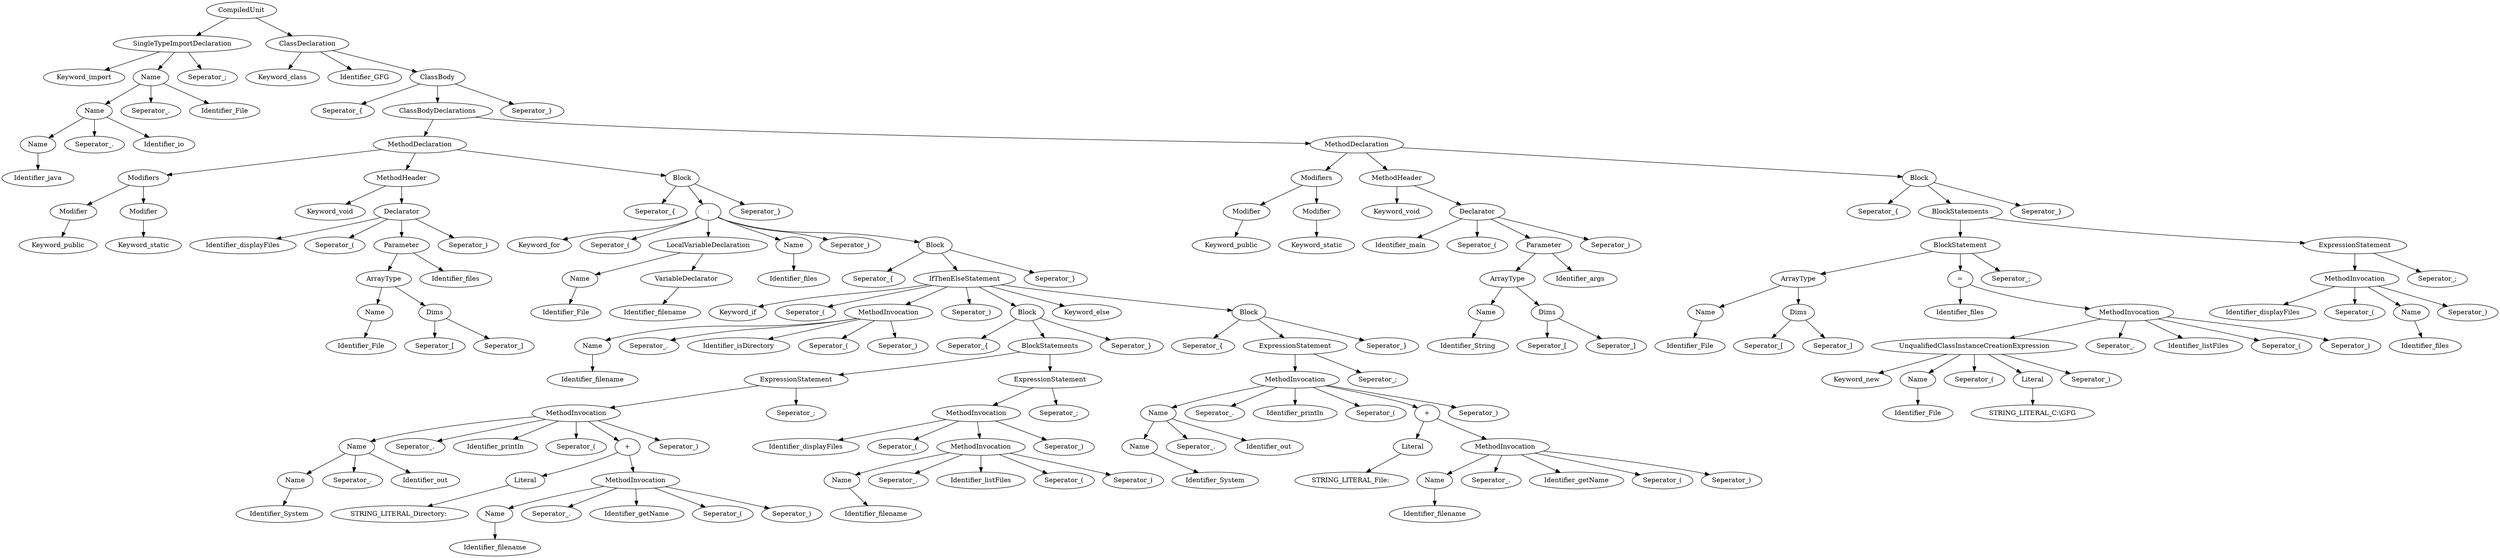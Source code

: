 digraph G{
node[ordering=out]
n1a[label="Identifier_java"]
n1[label="Name"]
n1->n1a
n2b[label="Seperator_."]
n2c[label="Identifier_io"]
n2[label="Name"]
n2->n1
n2->n2b
n2->n2c
n3b[label="Seperator_."]
n3c[label="Identifier_File"]
n3[label="Name"]
n3->n2
n3->n3b
n3->n3c
n4a[label="Keyword_import"]
n4c[label="Seperator_;"]
n4[label="SingleTypeImportDeclaration"]
n4->n4a
n4->n3
n4->n4c
n5a[label="Keyword_public"]
n5[label="Modifier"]
n5->n5a
n6a[label="Keyword_static"]
n6[label="Modifier"]
n6->n6a
n7[label="Modifiers"]
n7->n5
n7->n6
n8a[label="Identifier_File"]
n8[label="Name"]
n8->n8a
n9a[label="Seperator_["]
n9b[label="Seperator_]"]
n9[label="Dims"]
n9->n9a
n9->n9b
n10[label="ArrayType"]
n10->n8
n10->n9
n11b[label="Identifier_files"]
n11[label="Parameter"]
n11->n10
n11->n11b
n12a[label="Identifier_displayFiles"]
n12b[label="Seperator_("]
n12d[label="Seperator_)"]
n12[label="Declarator"]
n12->n12a
n12->n12b
n12->n11
n12->n12d
n13a[label="Keyword_void"]
n13[label="MethodHeader"]
n13->n13a
n13->n12
n14a[label="Identifier_File"]
n14[label="Name"]
n14->n14a
n15a[label="Identifier_filename"]
n15[label="VariableDeclarator"]
n15->n15a
n16[label="LocalVariableDeclaration"]
n16->n14
n16->n15
n17a[label="Identifier_files"]
n17[label="Name"]
n17->n17a
n18a[label="Identifier_filename"]
n18[label="Name"]
n18->n18a
n19b[label="Seperator_."]
n19c[label="Identifier_isDirectory"]
n19d[label="Seperator_("]
n19e[label="Seperator_)"]
n19[label="MethodInvocation"]
n19->n18
n19->n19b
n19->n19c
n19->n19d
n19->n19e
n20a[label="Identifier_System"]
n20[label="Name"]
n20->n20a
n21b[label="Seperator_."]
n21c[label="Identifier_out"]
n21[label="Name"]
n21->n20
n21->n21b
n21->n21c
n22a[label="STRING_LITERAL_Directory: "]
n22[label="Literal"]
n22->n22a
n23a[label="Identifier_filename"]
n23[label="Name"]
n23->n23a
n24b[label="Seperator_."]
n24c[label="Identifier_getName"]
n24d[label="Seperator_("]
n24e[label="Seperator_)"]
n24[label="MethodInvocation"]
n24->n23
n24->n24b
n24->n24c
n24->n24d
n24->n24e
n25[label="+"]
n25->n22
n25->n24
n26b[label="Seperator_."]
n26c[label="Identifier_println"]
n26d[label="Seperator_("]
n26f[label="Seperator_)"]
n26[label="MethodInvocation"]
n26->n21
n26->n26b
n26->n26c
n26->n26d
n26->n25
n26->n26f
n27b[label="Seperator_;"]
n27[label="ExpressionStatement"]
n27->n26
n27->n27b
n28a[label="Identifier_filename"]
n28[label="Name"]
n28->n28a
n29b[label="Seperator_."]
n29c[label="Identifier_listFiles"]
n29d[label="Seperator_("]
n29e[label="Seperator_)"]
n29[label="MethodInvocation"]
n29->n28
n29->n29b
n29->n29c
n29->n29d
n29->n29e
n30a[label="Identifier_displayFiles"]
n30b[label="Seperator_("]
n30d[label="Seperator_)"]
n30[label="MethodInvocation"]
n30->n30a
n30->n30b
n30->n29
n30->n30d
n31b[label="Seperator_;"]
n31[label="ExpressionStatement"]
n31->n30
n31->n31b
n32[label="BlockStatements"]
n32->n27
n32->n31
n33a[label="Seperator_{"]
n33c[label="Seperator_}"]
n33[label="Block"]
n33->n33a
n33->n32
n33->n33c
n34a[label="Identifier_System"]
n34[label="Name"]
n34->n34a
n35b[label="Seperator_."]
n35c[label="Identifier_out"]
n35[label="Name"]
n35->n34
n35->n35b
n35->n35c
n36a[label="STRING_LITERAL_File: "]
n36[label="Literal"]
n36->n36a
n37a[label="Identifier_filename"]
n37[label="Name"]
n37->n37a
n38b[label="Seperator_."]
n38c[label="Identifier_getName"]
n38d[label="Seperator_("]
n38e[label="Seperator_)"]
n38[label="MethodInvocation"]
n38->n37
n38->n38b
n38->n38c
n38->n38d
n38->n38e
n39[label="+"]
n39->n36
n39->n38
n40b[label="Seperator_."]
n40c[label="Identifier_println"]
n40d[label="Seperator_("]
n40f[label="Seperator_)"]
n40[label="MethodInvocation"]
n40->n35
n40->n40b
n40->n40c
n40->n40d
n40->n39
n40->n40f
n41b[label="Seperator_;"]
n41[label="ExpressionStatement"]
n41->n40
n41->n41b
n42a[label="Seperator_{"]
n42c[label="Seperator_}"]
n42[label="Block"]
n42->n42a
n42->n41
n42->n42c
n43a[label="Keyword_if"]
n43b[label="Seperator_("]
n43d[label="Seperator_)"]
n43f[label="Keyword_else"]
n43[label="IfThenElseStatement"]
n43->n43a
n43->n43b
n43->n19
n43->n43d
n43->n33
n43->n43f
n43->n42
n44a[label="Seperator_{"]
n44c[label="Seperator_}"]
n44[label="Block"]
n44->n44a
n44->n43
n44->n44c
n45a[label="Keyword_for"]
n45b[label="Seperator_("]
n45f[label="Seperator_)"]
n45[label=":"]
n45->n45a
n45->n45b
n45->n16
n45->n17
n45->n45f
n45->n44
n46a[label="Seperator_{"]
n46c[label="Seperator_}"]
n46[label="Block"]
n46->n46a
n46->n45
n46->n46c
n47[label="MethodDeclaration"]
n47->n7
n47->n13
n47->n46
n48a[label="Keyword_public"]
n48[label="Modifier"]
n48->n48a
n49a[label="Keyword_static"]
n49[label="Modifier"]
n49->n49a
n50[label="Modifiers"]
n50->n48
n50->n49
n51a[label="Identifier_String"]
n51[label="Name"]
n51->n51a
n52a[label="Seperator_["]
n52b[label="Seperator_]"]
n52[label="Dims"]
n52->n52a
n52->n52b
n53[label="ArrayType"]
n53->n51
n53->n52
n54b[label="Identifier_args"]
n54[label="Parameter"]
n54->n53
n54->n54b
n55a[label="Identifier_main"]
n55b[label="Seperator_("]
n55d[label="Seperator_)"]
n55[label="Declarator"]
n55->n55a
n55->n55b
n55->n54
n55->n55d
n56a[label="Keyword_void"]
n56[label="MethodHeader"]
n56->n56a
n56->n55
n57a[label="Identifier_File"]
n57[label="Name"]
n57->n57a
n58a[label="Seperator_["]
n58b[label="Seperator_]"]
n58[label="Dims"]
n58->n58a
n58->n58b
n59[label="ArrayType"]
n59->n57
n59->n58
n60a[label="Identifier_File"]
n60[label="Name"]
n60->n60a
n61a[label="STRING_LITERAL_C:\\GFG"]
n61[label="Literal"]
n61->n61a
n62a[label="Keyword_new"]
n62c[label="Seperator_("]
n62e[label="Seperator_)"]
n62[label="UnqualifiedClassInstanceCreationExpression"]
n62->n62a
n62->n60
n62->n62c
n62->n61
n62->n62e
n63b[label="Seperator_."]
n63c[label="Identifier_listFiles"]
n63d[label="Seperator_("]
n63e[label="Seperator_)"]
n63[label="MethodInvocation"]
n63->n62
n63->n63b
n63->n63c
n63->n63d
n63->n63e
n64a[label="Identifier_files"]
n64[label="="]
n64->n64a
n64->n63
n65c[label="Seperator_;"]
n65[label="BlockStatement"]
n65->n59
n65->n64
n65->n65c
n66a[label="Identifier_files"]
n66[label="Name"]
n66->n66a
n67a[label="Identifier_displayFiles"]
n67b[label="Seperator_("]
n67d[label="Seperator_)"]
n67[label="MethodInvocation"]
n67->n67a
n67->n67b
n67->n66
n67->n67d
n68b[label="Seperator_;"]
n68[label="ExpressionStatement"]
n68->n67
n68->n68b
n69[label="BlockStatements"]
n69->n65
n69->n68
n70a[label="Seperator_{"]
n70c[label="Seperator_}"]
n70[label="Block"]
n70->n70a
n70->n69
n70->n70c
n71[label="MethodDeclaration"]
n71->n50
n71->n56
n71->n70
n72[label="ClassBodyDeclarations"]
n72->n47
n72->n71
n73a[label="Seperator_{"]
n73c[label="Seperator_}"]
n73[label="ClassBody"]
n73->n73a
n73->n72
n73->n73c
n74a[label="Keyword_class"]
n74b[label="Identifier_GFG"]
n74[label="ClassDeclaration"]
n74->n74a
n74->n74b
n74->n73
n75[label="CompiledUnit"]
n75->n4
n75->n74
}

